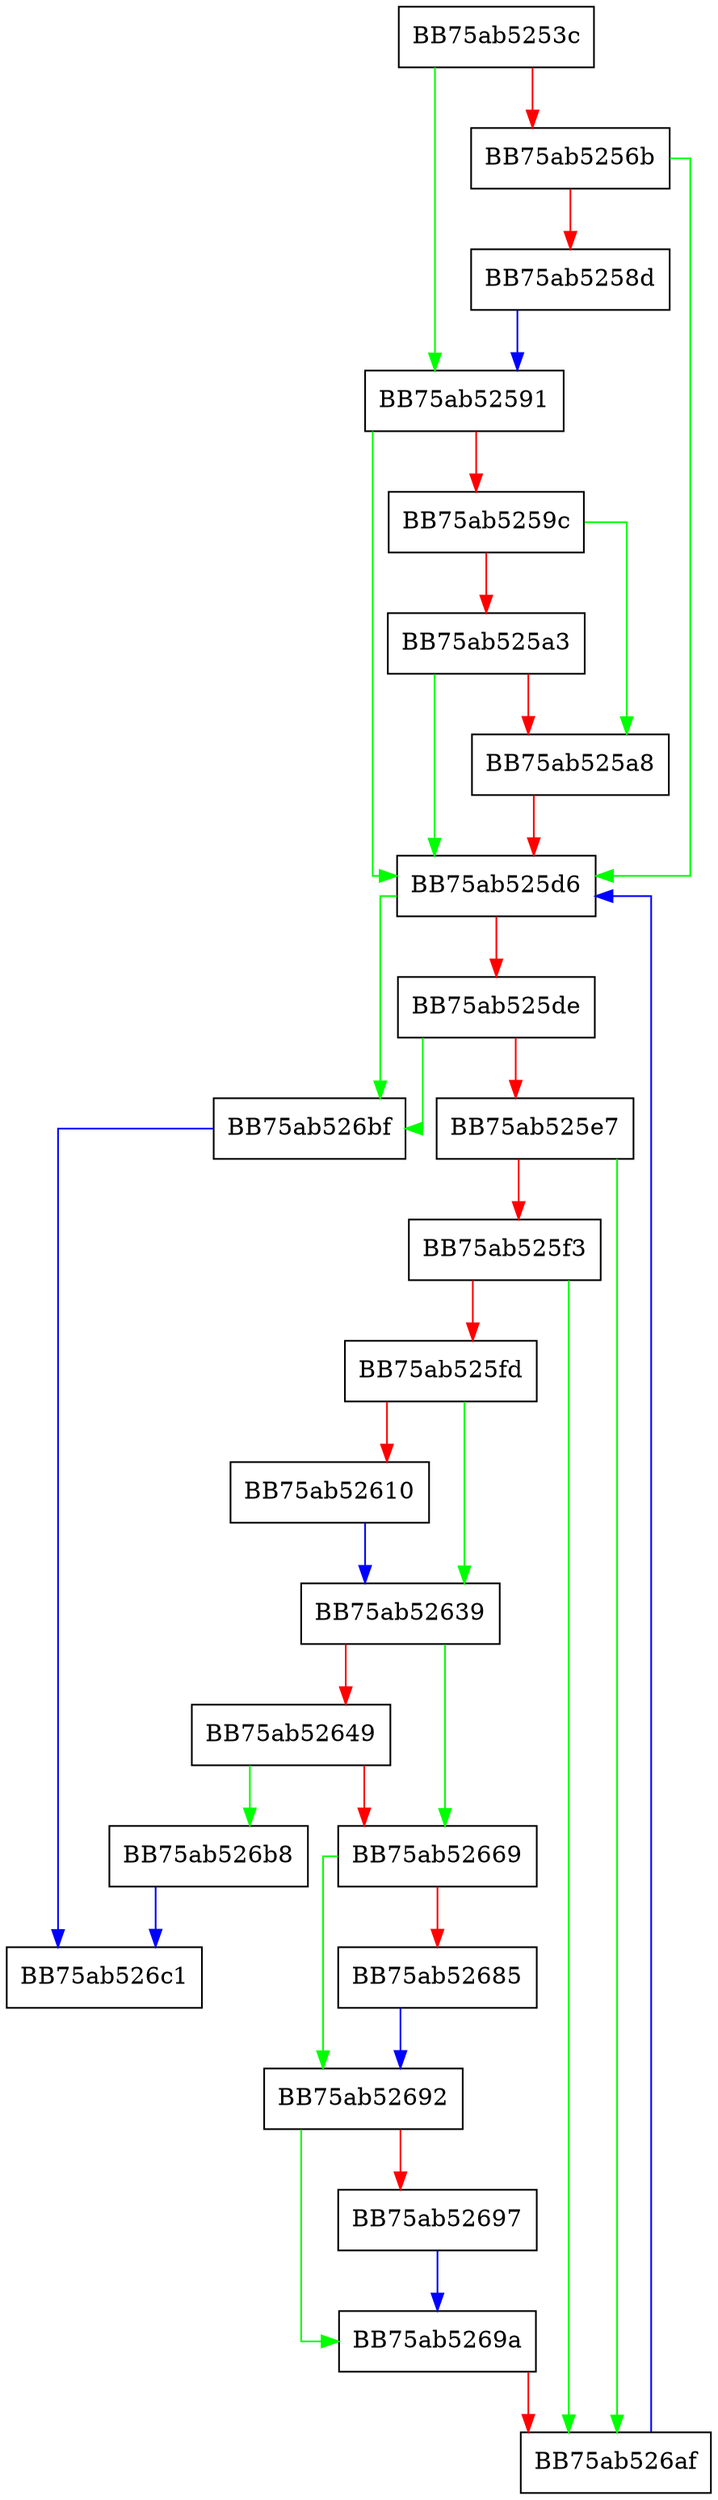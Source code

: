 digraph pager_write_pagelist {
  node [shape="box"];
  graph [splines=ortho];
  BB75ab5253c -> BB75ab52591 [color="green"];
  BB75ab5253c -> BB75ab5256b [color="red"];
  BB75ab5256b -> BB75ab525d6 [color="green"];
  BB75ab5256b -> BB75ab5258d [color="red"];
  BB75ab5258d -> BB75ab52591 [color="blue"];
  BB75ab52591 -> BB75ab525d6 [color="green"];
  BB75ab52591 -> BB75ab5259c [color="red"];
  BB75ab5259c -> BB75ab525a8 [color="green"];
  BB75ab5259c -> BB75ab525a3 [color="red"];
  BB75ab525a3 -> BB75ab525d6 [color="green"];
  BB75ab525a3 -> BB75ab525a8 [color="red"];
  BB75ab525a8 -> BB75ab525d6 [color="red"];
  BB75ab525d6 -> BB75ab526bf [color="green"];
  BB75ab525d6 -> BB75ab525de [color="red"];
  BB75ab525de -> BB75ab526bf [color="green"];
  BB75ab525de -> BB75ab525e7 [color="red"];
  BB75ab525e7 -> BB75ab526af [color="green"];
  BB75ab525e7 -> BB75ab525f3 [color="red"];
  BB75ab525f3 -> BB75ab526af [color="green"];
  BB75ab525f3 -> BB75ab525fd [color="red"];
  BB75ab525fd -> BB75ab52639 [color="green"];
  BB75ab525fd -> BB75ab52610 [color="red"];
  BB75ab52610 -> BB75ab52639 [color="blue"];
  BB75ab52639 -> BB75ab52669 [color="green"];
  BB75ab52639 -> BB75ab52649 [color="red"];
  BB75ab52649 -> BB75ab526b8 [color="green"];
  BB75ab52649 -> BB75ab52669 [color="red"];
  BB75ab52669 -> BB75ab52692 [color="green"];
  BB75ab52669 -> BB75ab52685 [color="red"];
  BB75ab52685 -> BB75ab52692 [color="blue"];
  BB75ab52692 -> BB75ab5269a [color="green"];
  BB75ab52692 -> BB75ab52697 [color="red"];
  BB75ab52697 -> BB75ab5269a [color="blue"];
  BB75ab5269a -> BB75ab526af [color="red"];
  BB75ab526af -> BB75ab525d6 [color="blue"];
  BB75ab526b8 -> BB75ab526c1 [color="blue"];
  BB75ab526bf -> BB75ab526c1 [color="blue"];
}